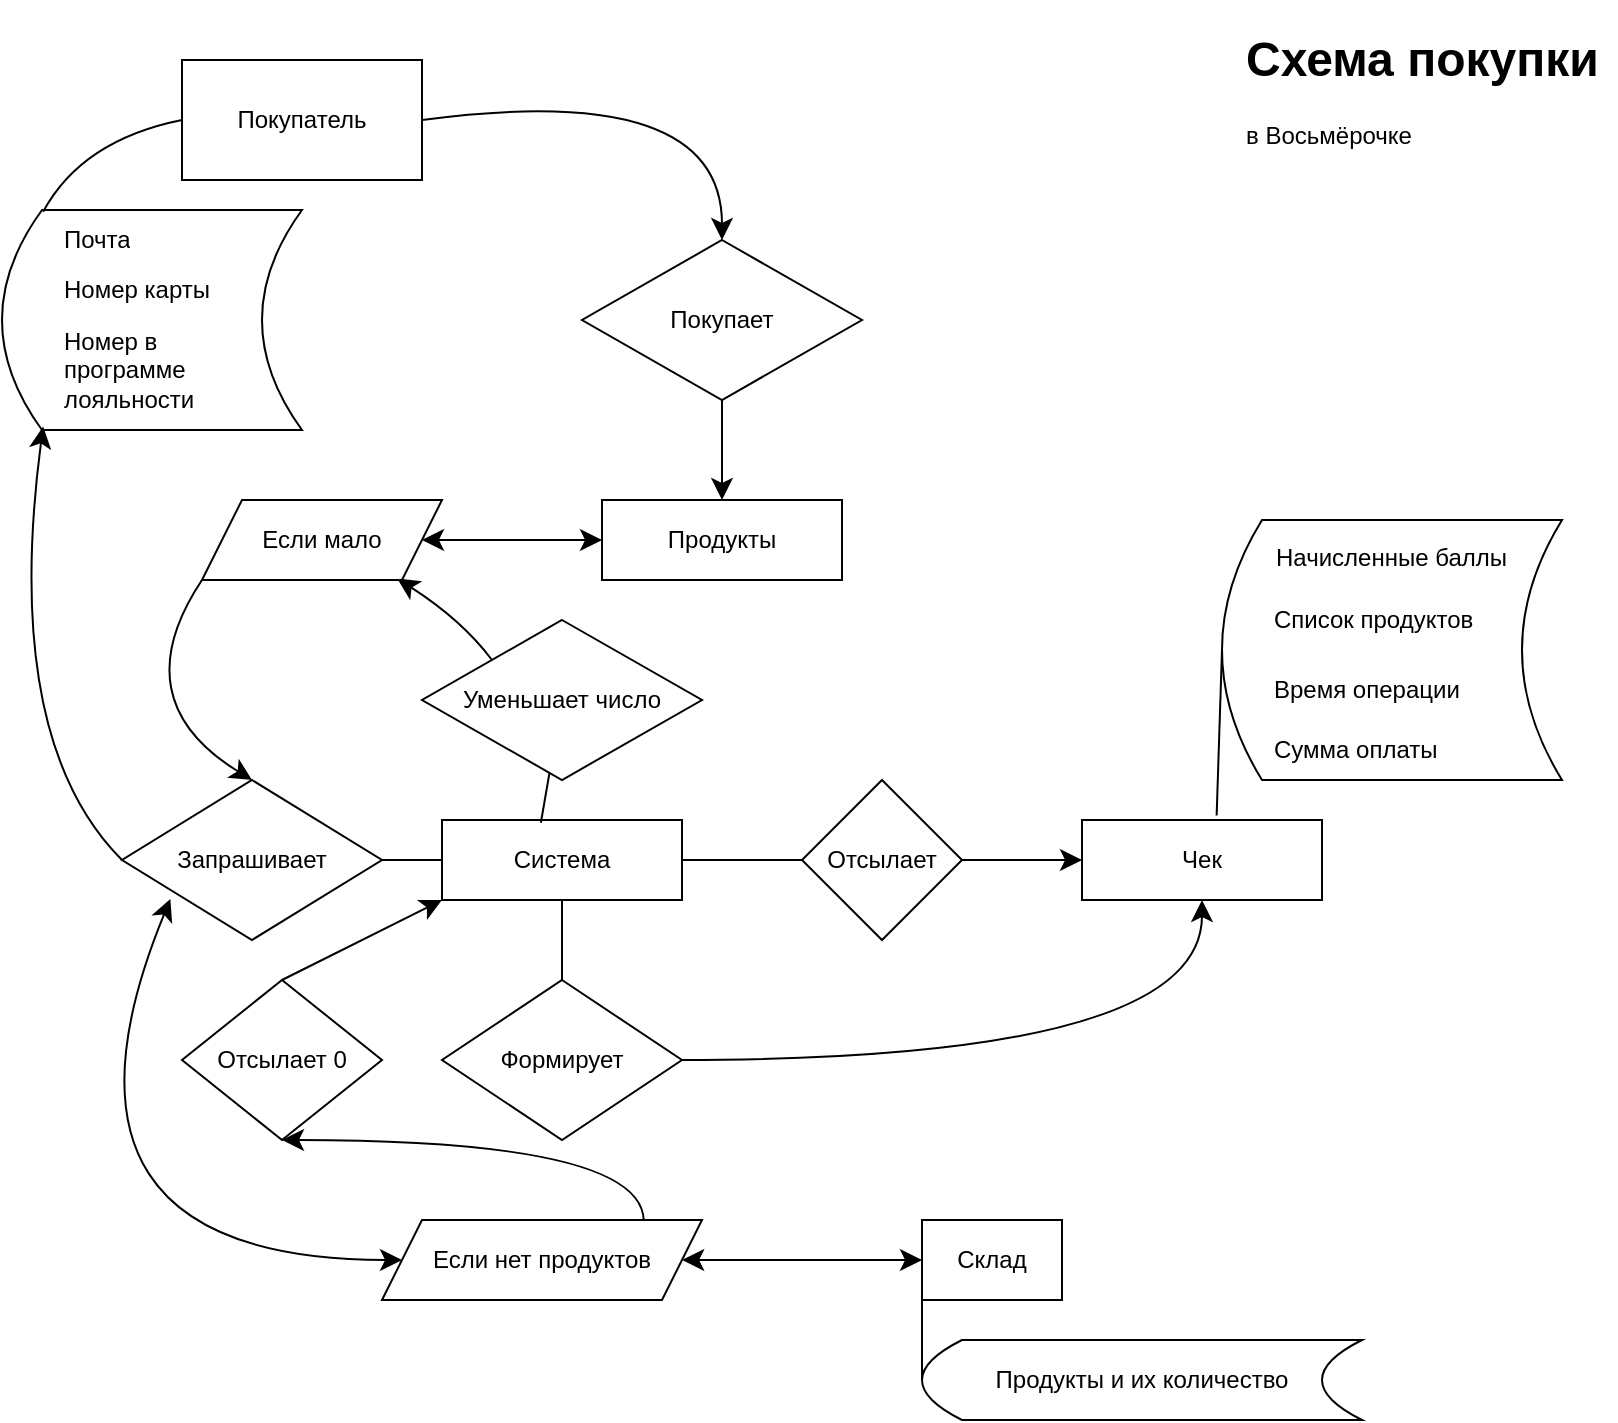 <mxfile version="24.0.0" type="github">
  <diagram id="C5RBs43oDa-KdzZeNtuy" name="Page-1">
    <mxGraphModel dx="1395" dy="743" grid="1" gridSize="10" guides="1" tooltips="1" connect="1" arrows="1" fold="1" page="1" pageScale="1" pageWidth="827" pageHeight="1169" math="0" shadow="0">
      <root>
        <mxCell id="WIyWlLk6GJQsqaUBKTNV-0" />
        <mxCell id="WIyWlLk6GJQsqaUBKTNV-1" parent="WIyWlLk6GJQsqaUBKTNV-0" />
        <mxCell id="I_9hdYCKWF7VWZXxGhOi-0" value="Продукты" style="rounded=0;whiteSpace=wrap;html=1;" vertex="1" parent="WIyWlLk6GJQsqaUBKTNV-1">
          <mxGeometry x="320" y="280" width="120" height="40" as="geometry" />
        </mxCell>
        <mxCell id="I_9hdYCKWF7VWZXxGhOi-1" value="Покупает" style="rhombus;whiteSpace=wrap;html=1;" vertex="1" parent="WIyWlLk6GJQsqaUBKTNV-1">
          <mxGeometry x="310" y="150" width="140" height="80" as="geometry" />
        </mxCell>
        <mxCell id="I_9hdYCKWF7VWZXxGhOi-2" value="" style="endArrow=classic;html=1;rounded=0;fontSize=12;startSize=8;endSize=8;curved=1;" edge="1" parent="WIyWlLk6GJQsqaUBKTNV-1" source="I_9hdYCKWF7VWZXxGhOi-1" target="I_9hdYCKWF7VWZXxGhOi-0">
          <mxGeometry width="50" height="50" relative="1" as="geometry">
            <mxPoint x="410" y="460" as="sourcePoint" />
            <mxPoint x="460" y="410" as="targetPoint" />
          </mxGeometry>
        </mxCell>
        <mxCell id="I_9hdYCKWF7VWZXxGhOi-4" value="Покупатель" style="rounded=0;whiteSpace=wrap;html=1;" vertex="1" parent="WIyWlLk6GJQsqaUBKTNV-1">
          <mxGeometry x="110" y="60" width="120" height="60" as="geometry" />
        </mxCell>
        <mxCell id="I_9hdYCKWF7VWZXxGhOi-6" value="" style="endArrow=classic;html=1;rounded=0;fontSize=12;startSize=8;endSize=8;curved=1;exitX=1;exitY=0.5;exitDx=0;exitDy=0;" edge="1" parent="WIyWlLk6GJQsqaUBKTNV-1" source="I_9hdYCKWF7VWZXxGhOi-4" target="I_9hdYCKWF7VWZXxGhOi-1">
          <mxGeometry width="50" height="50" relative="1" as="geometry">
            <mxPoint x="310" y="35" as="sourcePoint" />
            <mxPoint x="410" y="35" as="targetPoint" />
            <Array as="points">
              <mxPoint x="380" y="70" />
            </Array>
          </mxGeometry>
        </mxCell>
        <mxCell id="I_9hdYCKWF7VWZXxGhOi-7" value="Система" style="rounded=0;whiteSpace=wrap;html=1;" vertex="1" parent="WIyWlLk6GJQsqaUBKTNV-1">
          <mxGeometry x="240" y="440" width="120" height="40" as="geometry" />
        </mxCell>
        <mxCell id="I_9hdYCKWF7VWZXxGhOi-8" value="Отсылает" style="rhombus;whiteSpace=wrap;html=1;" vertex="1" parent="WIyWlLk6GJQsqaUBKTNV-1">
          <mxGeometry x="420" y="420" width="80" height="80" as="geometry" />
        </mxCell>
        <mxCell id="I_9hdYCKWF7VWZXxGhOi-10" value="" style="endArrow=none;html=1;rounded=0;fontSize=12;startSize=8;endSize=8;curved=1;entryX=0;entryY=0.5;entryDx=0;entryDy=0;" edge="1" parent="WIyWlLk6GJQsqaUBKTNV-1" source="I_9hdYCKWF7VWZXxGhOi-7" target="I_9hdYCKWF7VWZXxGhOi-8">
          <mxGeometry width="50" height="50" relative="1" as="geometry">
            <mxPoint x="370" y="510" as="sourcePoint" />
            <mxPoint x="420" y="460" as="targetPoint" />
          </mxGeometry>
        </mxCell>
        <mxCell id="I_9hdYCKWF7VWZXxGhOi-11" value="Чек" style="rounded=0;whiteSpace=wrap;html=1;" vertex="1" parent="WIyWlLk6GJQsqaUBKTNV-1">
          <mxGeometry x="560" y="440" width="120" height="40" as="geometry" />
        </mxCell>
        <mxCell id="I_9hdYCKWF7VWZXxGhOi-13" value="Формирует" style="rhombus;whiteSpace=wrap;html=1;" vertex="1" parent="WIyWlLk6GJQsqaUBKTNV-1">
          <mxGeometry x="240" y="520" width="120" height="80" as="geometry" />
        </mxCell>
        <mxCell id="I_9hdYCKWF7VWZXxGhOi-14" value="" style="endArrow=none;html=1;rounded=0;fontSize=12;startSize=8;endSize=8;curved=1;exitX=0.5;exitY=0;exitDx=0;exitDy=0;" edge="1" parent="WIyWlLk6GJQsqaUBKTNV-1" source="I_9hdYCKWF7VWZXxGhOi-13" target="I_9hdYCKWF7VWZXxGhOi-7">
          <mxGeometry width="50" height="50" relative="1" as="geometry">
            <mxPoint x="430" y="510" as="sourcePoint" />
            <mxPoint x="480" y="460" as="targetPoint" />
          </mxGeometry>
        </mxCell>
        <mxCell id="I_9hdYCKWF7VWZXxGhOi-15" value="&lt;h1&gt;Схема покупки&lt;/h1&gt;&lt;div&gt;в Восьмёрочке&lt;/div&gt;" style="text;html=1;spacing=5;spacingTop=-20;whiteSpace=wrap;overflow=hidden;rounded=0;" vertex="1" parent="WIyWlLk6GJQsqaUBKTNV-1">
          <mxGeometry x="637" y="40" width="190" height="120" as="geometry" />
        </mxCell>
        <mxCell id="I_9hdYCKWF7VWZXxGhOi-16" value="" style="endArrow=classic;html=1;rounded=0;fontSize=12;startSize=8;endSize=8;curved=1;entryX=0;entryY=0.5;entryDx=0;entryDy=0;" edge="1" parent="WIyWlLk6GJQsqaUBKTNV-1" source="I_9hdYCKWF7VWZXxGhOi-8" target="I_9hdYCKWF7VWZXxGhOi-11">
          <mxGeometry width="50" height="50" relative="1" as="geometry">
            <mxPoint x="520" y="420" as="sourcePoint" />
            <mxPoint x="570" y="370" as="targetPoint" />
          </mxGeometry>
        </mxCell>
        <mxCell id="I_9hdYCKWF7VWZXxGhOi-17" value="Запрашивает" style="rhombus;whiteSpace=wrap;html=1;" vertex="1" parent="WIyWlLk6GJQsqaUBKTNV-1">
          <mxGeometry x="80" y="420" width="130" height="80" as="geometry" />
        </mxCell>
        <mxCell id="I_9hdYCKWF7VWZXxGhOi-18" value="" style="endArrow=none;html=1;rounded=0;fontSize=12;startSize=8;endSize=8;curved=1;entryX=0;entryY=0.5;entryDx=0;entryDy=0;" edge="1" parent="WIyWlLk6GJQsqaUBKTNV-1" source="I_9hdYCKWF7VWZXxGhOi-17" target="I_9hdYCKWF7VWZXxGhOi-7">
          <mxGeometry width="50" height="50" relative="1" as="geometry">
            <mxPoint x="210" y="510" as="sourcePoint" />
            <mxPoint x="250" y="460" as="targetPoint" />
          </mxGeometry>
        </mxCell>
        <mxCell id="I_9hdYCKWF7VWZXxGhOi-31" value="" style="shape=dataStorage;whiteSpace=wrap;html=1;fixedSize=1;" vertex="1" parent="WIyWlLk6GJQsqaUBKTNV-1">
          <mxGeometry x="20" y="135" width="150" height="110" as="geometry" />
        </mxCell>
        <mxCell id="I_9hdYCKWF7VWZXxGhOi-36" value="Почта" style="text;strokeColor=none;fillColor=none;align=left;verticalAlign=middle;spacingLeft=4;spacingRight=4;overflow=hidden;points=[[0,0.5],[1,0.5]];portConstraint=eastwest;rotatable=0;whiteSpace=wrap;html=1;" vertex="1" parent="WIyWlLk6GJQsqaUBKTNV-1">
          <mxGeometry x="45" y="135" width="80" height="30" as="geometry" />
        </mxCell>
        <mxCell id="I_9hdYCKWF7VWZXxGhOi-37" value="Номер карты" style="text;strokeColor=none;fillColor=none;align=left;verticalAlign=middle;spacingLeft=4;spacingRight=4;overflow=hidden;points=[[0,0.5],[1,0.5]];portConstraint=eastwest;rotatable=0;whiteSpace=wrap;html=1;" vertex="1" parent="WIyWlLk6GJQsqaUBKTNV-1">
          <mxGeometry x="45" y="160" width="100" height="30" as="geometry" />
        </mxCell>
        <mxCell id="I_9hdYCKWF7VWZXxGhOi-38" value="Номер в программе лояльности" style="text;strokeColor=none;fillColor=none;align=left;verticalAlign=middle;spacingLeft=4;spacingRight=4;overflow=hidden;points=[[0,0.5],[1,0.5]];portConstraint=eastwest;rotatable=0;whiteSpace=wrap;html=1;" vertex="1" parent="WIyWlLk6GJQsqaUBKTNV-1">
          <mxGeometry x="45" y="190" width="100" height="50" as="geometry" />
        </mxCell>
        <mxCell id="I_9hdYCKWF7VWZXxGhOi-39" value="" style="endArrow=none;html=1;rounded=0;fontSize=12;startSize=8;endSize=8;curved=1;entryX=0;entryY=0.5;entryDx=0;entryDy=0;exitX=0.137;exitY=0.008;exitDx=0;exitDy=0;exitPerimeter=0;" edge="1" parent="WIyWlLk6GJQsqaUBKTNV-1" source="I_9hdYCKWF7VWZXxGhOi-31" target="I_9hdYCKWF7VWZXxGhOi-4">
          <mxGeometry width="50" height="50" relative="1" as="geometry">
            <mxPoint x="40" y="130" as="sourcePoint" />
            <mxPoint x="90" y="120" as="targetPoint" />
            <Array as="points">
              <mxPoint x="60" y="100" />
            </Array>
          </mxGeometry>
        </mxCell>
        <mxCell id="I_9hdYCKWF7VWZXxGhOi-41" value="" style="endArrow=classic;html=1;rounded=0;fontSize=12;startSize=8;endSize=8;curved=1;exitX=1;exitY=0.5;exitDx=0;exitDy=0;entryX=0.5;entryY=1;entryDx=0;entryDy=0;" edge="1" parent="WIyWlLk6GJQsqaUBKTNV-1" source="I_9hdYCKWF7VWZXxGhOi-13" target="I_9hdYCKWF7VWZXxGhOi-11">
          <mxGeometry width="50" height="50" relative="1" as="geometry">
            <mxPoint x="430" y="600" as="sourcePoint" />
            <mxPoint x="480" y="550" as="targetPoint" />
            <Array as="points">
              <mxPoint x="620" y="560" />
            </Array>
          </mxGeometry>
        </mxCell>
        <mxCell id="I_9hdYCKWF7VWZXxGhOi-42" value="Уменьшает число" style="rhombus;whiteSpace=wrap;html=1;" vertex="1" parent="WIyWlLk6GJQsqaUBKTNV-1">
          <mxGeometry x="230" y="340" width="140" height="80" as="geometry" />
        </mxCell>
        <mxCell id="I_9hdYCKWF7VWZXxGhOi-43" value="" style="endArrow=none;html=1;rounded=0;fontSize=12;startSize=8;endSize=8;curved=1;exitX=0.412;exitY=0.034;exitDx=0;exitDy=0;exitPerimeter=0;" edge="1" parent="WIyWlLk6GJQsqaUBKTNV-1" source="I_9hdYCKWF7VWZXxGhOi-7" target="I_9hdYCKWF7VWZXxGhOi-42">
          <mxGeometry width="50" height="50" relative="1" as="geometry">
            <mxPoint x="290" y="450" as="sourcePoint" />
            <mxPoint x="340" y="400" as="targetPoint" />
          </mxGeometry>
        </mxCell>
        <mxCell id="I_9hdYCKWF7VWZXxGhOi-44" value="" style="endArrow=classic;html=1;rounded=0;fontSize=12;startSize=8;endSize=8;curved=1;exitX=0;exitY=0;exitDx=0;exitDy=0;entryX=0.814;entryY=0.983;entryDx=0;entryDy=0;entryPerimeter=0;" edge="1" parent="WIyWlLk6GJQsqaUBKTNV-1" source="I_9hdYCKWF7VWZXxGhOi-42" target="I_9hdYCKWF7VWZXxGhOi-45">
          <mxGeometry width="50" height="50" relative="1" as="geometry">
            <mxPoint x="290" y="340" as="sourcePoint" />
            <mxPoint x="230" y="310" as="targetPoint" />
            <Array as="points">
              <mxPoint x="250" y="340" />
            </Array>
          </mxGeometry>
        </mxCell>
        <mxCell id="I_9hdYCKWF7VWZXxGhOi-45" value="Если мало" style="shape=parallelogram;perimeter=parallelogramPerimeter;whiteSpace=wrap;html=1;fixedSize=1;" vertex="1" parent="WIyWlLk6GJQsqaUBKTNV-1">
          <mxGeometry x="120" y="280" width="120" height="40" as="geometry" />
        </mxCell>
        <mxCell id="I_9hdYCKWF7VWZXxGhOi-48" value="Склад" style="rounded=0;whiteSpace=wrap;html=1;" vertex="1" parent="WIyWlLk6GJQsqaUBKTNV-1">
          <mxGeometry x="480" y="640" width="70" height="40" as="geometry" />
        </mxCell>
        <mxCell id="I_9hdYCKWF7VWZXxGhOi-49" value="" style="endArrow=classic;startArrow=classic;html=1;rounded=0;fontSize=12;startSize=8;endSize=8;curved=1;exitX=0.186;exitY=0.744;exitDx=0;exitDy=0;entryX=0;entryY=0.5;entryDx=0;entryDy=0;exitPerimeter=0;" edge="1" parent="WIyWlLk6GJQsqaUBKTNV-1" source="I_9hdYCKWF7VWZXxGhOi-17" target="I_9hdYCKWF7VWZXxGhOi-65">
          <mxGeometry width="50" height="50" relative="1" as="geometry">
            <mxPoint x="320" y="740" as="sourcePoint" />
            <mxPoint x="360" y="660" as="targetPoint" />
            <Array as="points">
              <mxPoint x="30" y="660" />
            </Array>
          </mxGeometry>
        </mxCell>
        <mxCell id="I_9hdYCKWF7VWZXxGhOi-52" value="" style="endArrow=classic;startArrow=classic;html=1;rounded=0;fontSize=12;startSize=8;endSize=8;curved=1;exitX=1;exitY=0.5;exitDx=0;exitDy=0;entryX=0;entryY=0.5;entryDx=0;entryDy=0;" edge="1" parent="WIyWlLk6GJQsqaUBKTNV-1" source="I_9hdYCKWF7VWZXxGhOi-45" target="I_9hdYCKWF7VWZXxGhOi-0">
          <mxGeometry width="50" height="50" relative="1" as="geometry">
            <mxPoint x="270" y="310" as="sourcePoint" />
            <mxPoint x="320" y="260" as="targetPoint" />
          </mxGeometry>
        </mxCell>
        <mxCell id="I_9hdYCKWF7VWZXxGhOi-53" value="" style="endArrow=classic;html=1;rounded=0;fontSize=12;startSize=8;endSize=8;curved=1;exitX=0;exitY=1;exitDx=0;exitDy=0;entryX=0.5;entryY=0;entryDx=0;entryDy=0;" edge="1" parent="WIyWlLk6GJQsqaUBKTNV-1" source="I_9hdYCKWF7VWZXxGhOi-45" target="I_9hdYCKWF7VWZXxGhOi-17">
          <mxGeometry width="50" height="50" relative="1" as="geometry">
            <mxPoint x="70" y="380" as="sourcePoint" />
            <mxPoint x="97.92" y="340" as="targetPoint" />
            <Array as="points">
              <mxPoint x="80" y="380" />
            </Array>
          </mxGeometry>
        </mxCell>
        <mxCell id="I_9hdYCKWF7VWZXxGhOi-55" value="" style="shape=dataStorage;whiteSpace=wrap;html=1;fixedSize=1;" vertex="1" parent="WIyWlLk6GJQsqaUBKTNV-1">
          <mxGeometry x="630" y="290" width="170" height="130" as="geometry" />
        </mxCell>
        <mxCell id="I_9hdYCKWF7VWZXxGhOi-56" value="Список продуктов" style="text;strokeColor=none;fillColor=none;align=left;verticalAlign=middle;spacingLeft=4;spacingRight=4;overflow=hidden;points=[[0,0.5],[1,0.5]];portConstraint=eastwest;rotatable=0;whiteSpace=wrap;html=1;" vertex="1" parent="WIyWlLk6GJQsqaUBKTNV-1">
          <mxGeometry x="650" y="320" width="123" height="40" as="geometry" />
        </mxCell>
        <mxCell id="I_9hdYCKWF7VWZXxGhOi-57" value="Время операции" style="text;strokeColor=none;fillColor=none;align=left;verticalAlign=middle;spacingLeft=4;spacingRight=4;overflow=hidden;points=[[0,0.5],[1,0.5]];portConstraint=eastwest;rotatable=0;whiteSpace=wrap;html=1;" vertex="1" parent="WIyWlLk6GJQsqaUBKTNV-1">
          <mxGeometry x="650" y="360" width="113" height="30" as="geometry" />
        </mxCell>
        <mxCell id="I_9hdYCKWF7VWZXxGhOi-58" value="Сумма оплаты" style="text;strokeColor=none;fillColor=none;align=left;verticalAlign=middle;spacingLeft=4;spacingRight=4;overflow=hidden;points=[[0,0.5],[1,0.5]];portConstraint=eastwest;rotatable=0;whiteSpace=wrap;html=1;" vertex="1" parent="WIyWlLk6GJQsqaUBKTNV-1">
          <mxGeometry x="650" y="390" width="103" height="30" as="geometry" />
        </mxCell>
        <mxCell id="I_9hdYCKWF7VWZXxGhOi-59" value="" style="endArrow=none;html=1;rounded=0;fontSize=12;startSize=8;endSize=8;curved=1;entryX=0;entryY=0.5;entryDx=0;entryDy=0;exitX=0.561;exitY=-0.057;exitDx=0;exitDy=0;exitPerimeter=0;" edge="1" parent="WIyWlLk6GJQsqaUBKTNV-1" source="I_9hdYCKWF7VWZXxGhOi-11" target="I_9hdYCKWF7VWZXxGhOi-55">
          <mxGeometry width="50" height="50" relative="1" as="geometry">
            <mxPoint x="600" y="400" as="sourcePoint" />
            <mxPoint x="637" y="370" as="targetPoint" />
          </mxGeometry>
        </mxCell>
        <mxCell id="I_9hdYCKWF7VWZXxGhOi-60" value="" style="endArrow=classic;html=1;rounded=0;fontSize=12;startSize=8;endSize=8;curved=1;exitX=0;exitY=0.5;exitDx=0;exitDy=0;entryX=0.137;entryY=0.984;entryDx=0;entryDy=0;entryPerimeter=0;" edge="1" parent="WIyWlLk6GJQsqaUBKTNV-1" source="I_9hdYCKWF7VWZXxGhOi-17" target="I_9hdYCKWF7VWZXxGhOi-31">
          <mxGeometry width="50" height="50" relative="1" as="geometry">
            <mxPoint x="30" y="440" as="sourcePoint" />
            <mxPoint x="80" y="390" as="targetPoint" />
            <Array as="points">
              <mxPoint x="20" y="400" />
            </Array>
          </mxGeometry>
        </mxCell>
        <mxCell id="I_9hdYCKWF7VWZXxGhOi-62" value="Начисленные баллы" style="text;strokeColor=none;fillColor=none;align=left;verticalAlign=middle;spacingLeft=4;spacingRight=4;overflow=hidden;points=[[0,0.5],[1,0.5]];portConstraint=eastwest;rotatable=0;whiteSpace=wrap;html=1;" vertex="1" parent="WIyWlLk6GJQsqaUBKTNV-1">
          <mxGeometry x="651" y="294" width="129" height="30" as="geometry" />
        </mxCell>
        <mxCell id="I_9hdYCKWF7VWZXxGhOi-63" value="Продукты и их количество" style="shape=dataStorage;whiteSpace=wrap;html=1;fixedSize=1;" vertex="1" parent="WIyWlLk6GJQsqaUBKTNV-1">
          <mxGeometry x="480" y="700" width="220" height="40" as="geometry" />
        </mxCell>
        <mxCell id="I_9hdYCKWF7VWZXxGhOi-64" value="" style="endArrow=none;html=1;rounded=0;fontSize=12;startSize=8;endSize=8;curved=1;exitX=0;exitY=0.5;exitDx=0;exitDy=0;entryX=0;entryY=1;entryDx=0;entryDy=0;" edge="1" parent="WIyWlLk6GJQsqaUBKTNV-1" source="I_9hdYCKWF7VWZXxGhOi-63" target="I_9hdYCKWF7VWZXxGhOi-48">
          <mxGeometry width="50" height="50" relative="1" as="geometry">
            <mxPoint x="450" y="780" as="sourcePoint" />
            <mxPoint x="500" y="730" as="targetPoint" />
          </mxGeometry>
        </mxCell>
        <mxCell id="I_9hdYCKWF7VWZXxGhOi-65" value="Если нет продуктов" style="shape=parallelogram;perimeter=parallelogramPerimeter;whiteSpace=wrap;html=1;fixedSize=1;" vertex="1" parent="WIyWlLk6GJQsqaUBKTNV-1">
          <mxGeometry x="210" y="640" width="160" height="40" as="geometry" />
        </mxCell>
        <mxCell id="I_9hdYCKWF7VWZXxGhOi-66" value="Отсылает 0" style="rhombus;whiteSpace=wrap;html=1;" vertex="1" parent="WIyWlLk6GJQsqaUBKTNV-1">
          <mxGeometry x="110" y="520" width="100" height="80" as="geometry" />
        </mxCell>
        <mxCell id="I_9hdYCKWF7VWZXxGhOi-69" value="" style="endArrow=classic;html=1;rounded=0;fontSize=12;startSize=8;endSize=8;curved=1;exitX=0.818;exitY=0.008;exitDx=0;exitDy=0;exitPerimeter=0;entryX=0.5;entryY=1;entryDx=0;entryDy=0;" edge="1" parent="WIyWlLk6GJQsqaUBKTNV-1" source="I_9hdYCKWF7VWZXxGhOi-65" target="I_9hdYCKWF7VWZXxGhOi-66">
          <mxGeometry width="50" height="50" relative="1" as="geometry">
            <mxPoint x="200" y="830" as="sourcePoint" />
            <mxPoint x="250" y="780" as="targetPoint" />
            <Array as="points">
              <mxPoint x="340" y="600" />
            </Array>
          </mxGeometry>
        </mxCell>
        <mxCell id="I_9hdYCKWF7VWZXxGhOi-70" value="" style="endArrow=classic;startArrow=classic;html=1;rounded=0;fontSize=12;startSize=8;endSize=8;curved=1;exitX=0.938;exitY=0.5;exitDx=0;exitDy=0;entryX=0;entryY=0.5;entryDx=0;entryDy=0;exitPerimeter=0;" edge="1" parent="WIyWlLk6GJQsqaUBKTNV-1" source="I_9hdYCKWF7VWZXxGhOi-65" target="I_9hdYCKWF7VWZXxGhOi-48">
          <mxGeometry width="50" height="50" relative="1" as="geometry">
            <mxPoint x="400" y="690" as="sourcePoint" />
            <mxPoint x="450" y="640" as="targetPoint" />
          </mxGeometry>
        </mxCell>
        <mxCell id="I_9hdYCKWF7VWZXxGhOi-71" value="" style="endArrow=classic;html=1;rounded=0;fontSize=12;startSize=8;endSize=8;curved=1;entryX=0;entryY=1;entryDx=0;entryDy=0;exitX=0.5;exitY=0;exitDx=0;exitDy=0;" edge="1" parent="WIyWlLk6GJQsqaUBKTNV-1" source="I_9hdYCKWF7VWZXxGhOi-66" target="I_9hdYCKWF7VWZXxGhOi-7">
          <mxGeometry width="50" height="50" relative="1" as="geometry">
            <mxPoint x="181" y="531" as="sourcePoint" />
            <mxPoint x="250" y="500" as="targetPoint" />
          </mxGeometry>
        </mxCell>
      </root>
    </mxGraphModel>
  </diagram>
</mxfile>
